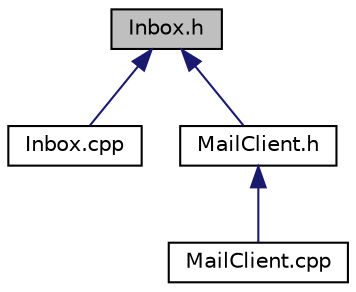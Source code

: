 digraph "Inbox.h"
{
 // LATEX_PDF_SIZE
  edge [fontname="Helvetica",fontsize="10",labelfontname="Helvetica",labelfontsize="10"];
  node [fontname="Helvetica",fontsize="10",shape=record];
  Node1 [label="Inbox.h",height=0.2,width=0.4,color="black", fillcolor="grey75", style="filled", fontcolor="black",tooltip=" "];
  Node1 -> Node2 [dir="back",color="midnightblue",fontsize="10",style="solid",fontname="Helvetica"];
  Node2 [label="Inbox.cpp",height=0.2,width=0.4,color="black", fillcolor="white", style="filled",URL="$Inbox_8cpp.html",tooltip=" "];
  Node1 -> Node3 [dir="back",color="midnightblue",fontsize="10",style="solid",fontname="Helvetica"];
  Node3 [label="MailClient.h",height=0.2,width=0.4,color="black", fillcolor="white", style="filled",URL="$MailClient_8h.html",tooltip=" "];
  Node3 -> Node4 [dir="back",color="midnightblue",fontsize="10",style="solid",fontname="Helvetica"];
  Node4 [label="MailClient.cpp",height=0.2,width=0.4,color="black", fillcolor="white", style="filled",URL="$MailClient_8cpp.html",tooltip=" "];
}

